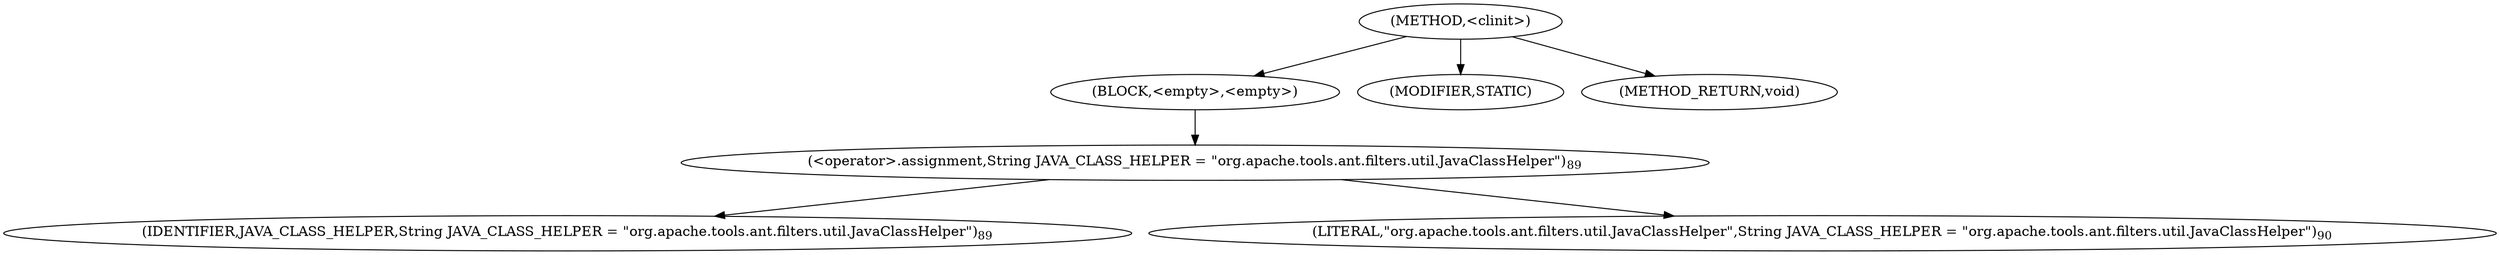 digraph "&lt;clinit&gt;" {  
"263" [label = <(METHOD,&lt;clinit&gt;)> ]
"264" [label = <(BLOCK,&lt;empty&gt;,&lt;empty&gt;)> ]
"265" [label = <(&lt;operator&gt;.assignment,String JAVA_CLASS_HELPER = &quot;org.apache.tools.ant.filters.util.JavaClassHelper&quot;)<SUB>89</SUB>> ]
"266" [label = <(IDENTIFIER,JAVA_CLASS_HELPER,String JAVA_CLASS_HELPER = &quot;org.apache.tools.ant.filters.util.JavaClassHelper&quot;)<SUB>89</SUB>> ]
"267" [label = <(LITERAL,&quot;org.apache.tools.ant.filters.util.JavaClassHelper&quot;,String JAVA_CLASS_HELPER = &quot;org.apache.tools.ant.filters.util.JavaClassHelper&quot;)<SUB>90</SUB>> ]
"268" [label = <(MODIFIER,STATIC)> ]
"269" [label = <(METHOD_RETURN,void)> ]
  "263" -> "264" 
  "263" -> "268" 
  "263" -> "269" 
  "264" -> "265" 
  "265" -> "266" 
  "265" -> "267" 
}
